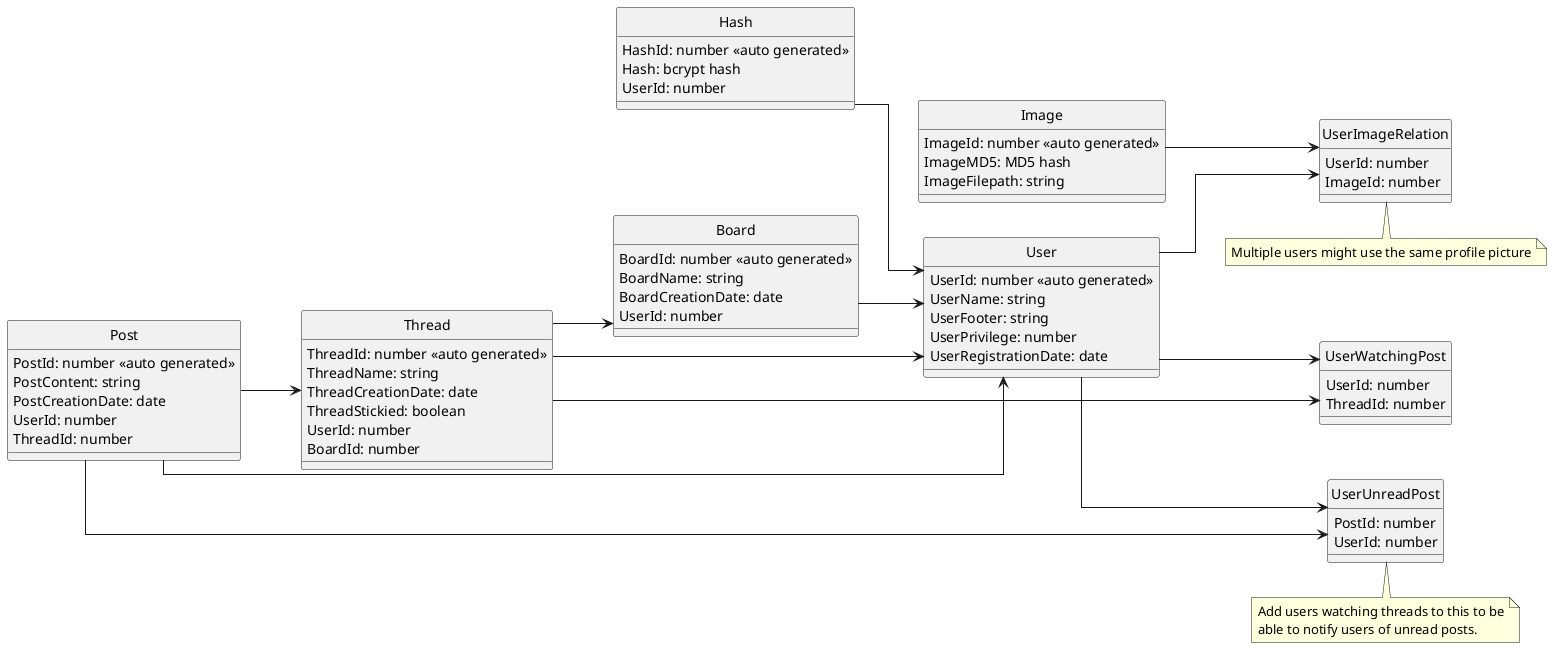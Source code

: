 @startuml
' Detta är en UML fil som definerar mitt ER diagram.
' Bilden genereras sedan av programmet plantuml.

hide circle
skinparam linetype ortho
left to right direction

entity "User" as user {
	UserId: number <<auto generated>>
	UserName: string
	UserFooter: string
	UserPrivilege: number
	UserRegistrationDate: date
}

entity "Hash" as hash {
	HashId: number <<auto generated>>
	Hash: bcrypt hash
	UserId: number
}

hash --> user

entity "Image" as image {
	ImageId: number <<auto generated>>
	ImageMD5: MD5 hash
	ImageFilepath: string
}

entity "UserImageRelation" as userimage {
	UserId: number
	ImageId: number
}

note bottom : Multiple users might use the same profile picture

user --> userimage
image --> userimage

entity "Board" as board {
	BoardId: number <<auto generated>>
	BoardName: string
	BoardCreationDate: date
	UserId: number
}

board --> user

entity "Thread" as thread {
	ThreadId: number <<auto generated>>
	ThreadName: string
	ThreadCreationDate: date
	ThreadStickied: boolean
	UserId: number
	BoardId: number
}

thread --> user
thread --> board

entity "Post" as post {
	PostId: number <<auto generated>>
	PostContent: string
	PostCreationDate: date
	UserId: number
	ThreadId: number
}

post --> user
post --> thread

entity "UserWatchingPost" as userwatchingthread {
	UserId: number
	ThreadId: number
}

user --> userwatchingthread
thread --> userwatchingthread

entity "UserUnreadPost" as userunreadpost {
	PostId: number
	UserId: number
}

post --> userunreadpost
user --> userunreadpost

note bottom
Add users watching threads to this to be
able to notify users of unread posts.
endnote

@enduml
